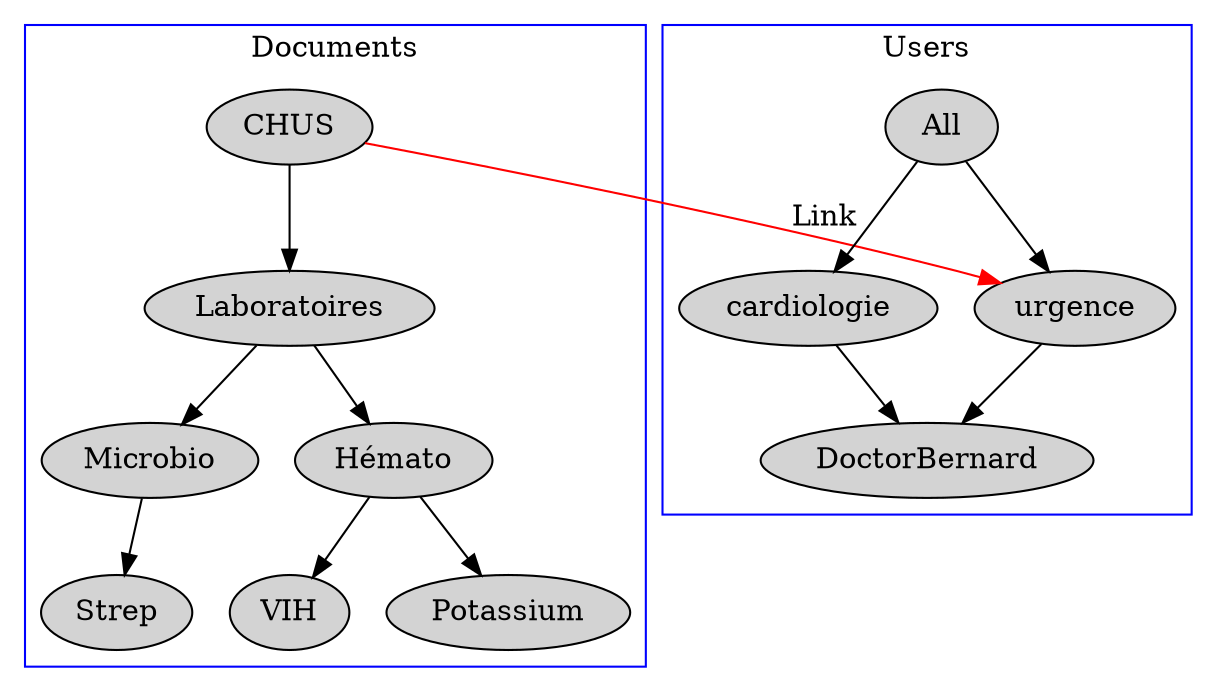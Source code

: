 digraph G {
  subgraph cluster_0 {
    node [style=filled];
    label = "Documents";
    color=blue;
    "CHUS" -> "Laboratoires";
    "Laboratoires" -> "Microbio";
    "Laboratoires" -> "Hémato";
    "Microbio" -> "Strep";
    "Hémato" -> "VIH";
    "Hémato" -> "Potassium";
    "VIH";
    "Potassium";
    "Strep";
  }
  subgraph cluster_1 {
    node [style=filled];
    label = "Users";
    color=blue;
    "All" -> "cardiologie";
    "All" -> "urgence";
    "cardiologie" -> "DoctorBernard";
    "urgence" -> "DoctorBernard";
    "DoctorBernard";
  }
  "CHUS" -> "urgence" [label="Link", color=red, constraint=false]
}
